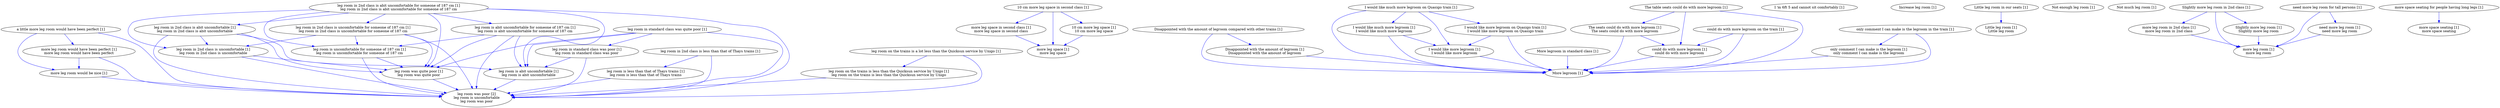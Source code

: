 digraph collapsedGraph {
"leg room was poor [2]\nleg room is uncomfortable\nleg room was poor""10 cm more leg space in second class [1]""more leg space in second class [1]\nmore leg space in second class""more leg space [1]\nmore leg space""10 cm more leg space [1]\n10 cm more leg space""Disappointed with the amount of legroom compared with other trains [1]""Disappointed with the amount of legroom [1]\nDisappointed with the amount of legroom""I 'm 6ft 5 and cannot sit comfortably [1]""I would like much more legroom on Quasigo train [1]""I would like more legroom on Quasigo train [1]\nI would like more legroom on Quasigo train""I would like more legroom [1]\nI would like more legroom""I would like much more legroom [1]\nI would like much more legroom""Increase leg room [1]""Little leg room in our seats [1]""Little leg room [1]\nLittle leg room""More legroom [1]""More legroom in standard class [1]""Not enough leg room [1]""Not much leg room [1]""Slightly more leg room in 2nd class [1]""more leg room in 2nd class [1]\nmore leg room in 2nd class""more leg room [1]\nmore leg room""Slightly more leg room [1]\nSlightly more leg room""The table seats could do with more legroom [1]""The seats could do with more legroom [1]\nThe seats could do with more legroom""a little more leg room would have been perfect [1]""more leg room would have been perfect [1]\nmore leg room would have been perfect""could do with more legroom on the train [1]""could do with more legroom [1]\ncould do with more legroom""leg room in 2nd class is abit uncomfortable for someone of 187 cm [1]\nleg room in 2nd class is abit uncomfortable for someone of 187 cm""leg room is abit uncomfortable for someone of 187 cm [1]\nleg room is abit uncomfortable for someone of 187 cm""leg room is abit uncomfortable [1]\nleg room is abit uncomfortable""leg room is uncomfortable for someone of 187 cm [1]\nleg room is uncomfortable for someone of 187 cm""leg room in 2nd class is abit uncomfortable [1]\nleg room in 2nd class is abit uncomfortable""leg room in 2nd class is uncomfortable [1]\nleg room in 2nd class is uncomfortable""leg room in 2nd class is uncomfortable for someone of 187 cm [1]\nleg room in 2nd class is uncomfortable for someone of 187 cm""leg room in 2nd class is less than that of Thays trains [1]""leg room is less than that of Thays trains [1]\nleg room is less than that of Thays trains""leg room in standard class was quite poor [1]""leg room in standard class was poor [1]\nleg room in standard class was poor""leg room was quite poor [1]\nleg room was quite poor""leg room on the trains is a lot less than the Quicksun service by Unigo [1]""leg room on the trains is less than the Quicksun service by Unigo [1]\nleg room on the trains is less than the Quicksun service by Unigo""more leg room would be nice [1]""more space seating for people having long legs [1]""more space seating [1]\nmore space seating""need more leg room for tall persons [1]""need more leg room [1]\nneed more leg room""only comment I can make is the legroom in the train [1]""only comment I can make is the legroom [1]\nonly comment I can make is the legroom""more leg room would have been perfect [1]\nmore leg room would have been perfect" -> "leg room was poor [2]\nleg room is uncomfortable\nleg room was poor" [color=blue]
"only comment I can make is the legroom in the train [1]" -> "More legroom [1]" [color=blue]
"leg room in standard class was poor [1]\nleg room in standard class was poor" -> "leg room was poor [2]\nleg room is uncomfortable\nleg room was poor" [color=blue]
"leg room in 2nd class is abit uncomfortable [1]\nleg room in 2nd class is abit uncomfortable" -> "leg room was poor [2]\nleg room is uncomfortable\nleg room was poor" [color=blue]
"leg room on the trains is less than the Quicksun service by Unigo [1]\nleg room on the trains is less than the Quicksun service by Unigo" -> "leg room was poor [2]\nleg room is uncomfortable\nleg room was poor" [color=blue]
"I would like much more legroom on Quasigo train [1]" -> "More legroom [1]" [color=blue]
"The table seats could do with more legroom [1]" -> "More legroom [1]" [color=blue]
"leg room on the trains is a lot less than the Quicksun service by Unigo [1]" -> "leg room was poor [2]\nleg room is uncomfortable\nleg room was poor" [color=blue]
"leg room in 2nd class is abit uncomfortable for someone of 187 cm [1]\nleg room in 2nd class is abit uncomfortable for someone of 187 cm" -> "leg room was poor [2]\nleg room is uncomfortable\nleg room was poor" [color=blue]
"need more leg room [1]\nneed more leg room" -> "more leg room [1]\nmore leg room" [color=blue]
"leg room is uncomfortable for someone of 187 cm [1]\nleg room is uncomfortable for someone of 187 cm" -> "leg room was quite poor [1]\nleg room was quite poor" [color=blue]
"leg room is abit uncomfortable for someone of 187 cm [1]\nleg room is abit uncomfortable for someone of 187 cm" -> "leg room was poor [2]\nleg room is uncomfortable\nleg room was poor" [color=blue]
"The table seats could do with more legroom [1]" -> "could do with more legroom [1]\ncould do with more legroom" [color=blue]
"leg room in 2nd class is uncomfortable [1]\nleg room in 2nd class is uncomfortable" -> "leg room was quite poor [1]\nleg room was quite poor" [color=blue]
"leg room in 2nd class is uncomfortable for someone of 187 cm [1]\nleg room in 2nd class is uncomfortable for someone of 187 cm" -> "leg room was poor [2]\nleg room is uncomfortable\nleg room was poor" [color=blue]
"more leg room would be nice [1]" -> "leg room was poor [2]\nleg room is uncomfortable\nleg room was poor" [color=blue]
"leg room is less than that of Thays trains [1]\nleg room is less than that of Thays trains" -> "leg room was poor [2]\nleg room is uncomfortable\nleg room was poor" [color=blue]
"I would like much more legroom [1]\nI would like much more legroom" -> "More legroom [1]" [color=blue]
"The seats could do with more legroom [1]\nThe seats could do with more legroom" -> "More legroom [1]" [color=blue]
"leg room was quite poor [1]\nleg room was quite poor" -> "leg room was poor [2]\nleg room is uncomfortable\nleg room was poor" [color=blue]
"leg room is uncomfortable for someone of 187 cm [1]\nleg room is uncomfortable for someone of 187 cm" -> "leg room was poor [2]\nleg room is uncomfortable\nleg room was poor" [color=blue]
"leg room in standard class was quite poor [1]" -> "leg room is abit uncomfortable [1]\nleg room is abit uncomfortable" [color=blue]
"leg room in 2nd class is uncomfortable for someone of 187 cm [1]\nleg room in 2nd class is uncomfortable for someone of 187 cm" -> "leg room was quite poor [1]\nleg room was quite poor" [color=blue]
"leg room in standard class was quite poor [1]" -> "leg room was poor [2]\nleg room is uncomfortable\nleg room was poor" [color=blue]
"leg room in 2nd class is less than that of Thays trains [1]" -> "leg room was poor [2]\nleg room is uncomfortable\nleg room was poor" [color=blue]
"need more leg room for tall persons [1]" -> "more leg room [1]\nmore leg room" [color=blue]
"Disappointed with the amount of legroom compared with other trains [1]" -> "More legroom [1]" [color=blue]
"I would like more legroom on Quasigo train [1]\nI would like more legroom on Quasigo train" -> "More legroom [1]" [color=blue]
"a little more leg room would have been perfect [1]" -> "more leg room would be nice [1]" [color=blue]
"could do with more legroom on the train [1]" -> "More legroom [1]" [color=blue]
"I would like more legroom [1]\nI would like more legroom" -> "More legroom [1]" [color=blue]
"leg room in 2nd class is uncomfortable [1]\nleg room in 2nd class is uncomfortable" -> "leg room was poor [2]\nleg room is uncomfortable\nleg room was poor" [color=blue]
"could do with more legroom [1]\ncould do with more legroom" -> "More legroom [1]" [color=blue]
"leg room is abit uncomfortable [1]\nleg room is abit uncomfortable" -> "leg room was poor [2]\nleg room is uncomfortable\nleg room was poor" [color=blue]
"only comment I can make is the legroom [1]\nonly comment I can make is the legroom" -> "More legroom [1]" [color=blue]
"more leg room would have been perfect [1]\nmore leg room would have been perfect" -> "more leg room would be nice [1]" [color=blue]
"leg room is abit uncomfortable for someone of 187 cm [1]\nleg room is abit uncomfortable for someone of 187 cm" -> "leg room was quite poor [1]\nleg room was quite poor" [color=blue]
"The seats could do with more legroom [1]\nThe seats could do with more legroom" -> "could do with more legroom [1]\ncould do with more legroom" [color=blue]
"a little more leg room would have been perfect [1]" -> "leg room was poor [2]\nleg room is uncomfortable\nleg room was poor" [color=blue]
"leg room in standard class was poor [1]\nleg room in standard class was poor" -> "leg room is abit uncomfortable [1]\nleg room is abit uncomfortable" [color=blue]
"leg room in 2nd class is abit uncomfortable for someone of 187 cm [1]\nleg room in 2nd class is abit uncomfortable for someone of 187 cm" -> "leg room was quite poor [1]\nleg room was quite poor" [color=blue]
"Disappointed with the amount of legroom [1]\nDisappointed with the amount of legroom" -> "More legroom [1]" [color=blue]
"10 cm more leg space in second class [1]" -> "more leg space in second class [1]\nmore leg space in second class" [color=blue]
"more leg space in second class [1]\nmore leg space in second class" -> "more leg space [1]\nmore leg space" [color=blue]
"10 cm more leg space in second class [1]" -> "10 cm more leg space [1]\n10 cm more leg space" [color=blue]
"10 cm more leg space [1]\n10 cm more leg space" -> "more leg space [1]\nmore leg space" [color=blue]
"10 cm more leg space in second class [1]" -> "more leg space [1]\nmore leg space" [color=blue]
"Disappointed with the amount of legroom compared with other trains [1]" -> "Disappointed with the amount of legroom [1]\nDisappointed with the amount of legroom" [color=blue]
"I would like much more legroom on Quasigo train [1]" -> "I would like more legroom on Quasigo train [1]\nI would like more legroom on Quasigo train" [color=blue]
"I would like more legroom on Quasigo train [1]\nI would like more legroom on Quasigo train" -> "I would like more legroom [1]\nI would like more legroom" [color=blue]
"I would like much more legroom on Quasigo train [1]" -> "I would like much more legroom [1]\nI would like much more legroom" [color=blue]
"I would like much more legroom [1]\nI would like much more legroom" -> "I would like more legroom [1]\nI would like more legroom" [color=blue]
"I would like much more legroom on Quasigo train [1]" -> "I would like more legroom [1]\nI would like more legroom" [color=blue]
"Little leg room in our seats [1]" -> "Little leg room [1]\nLittle leg room" [color=blue]
"More legroom in standard class [1]" -> "More legroom [1]" [color=blue]
"Slightly more leg room in 2nd class [1]" -> "more leg room in 2nd class [1]\nmore leg room in 2nd class" [color=blue]
"more leg room in 2nd class [1]\nmore leg room in 2nd class" -> "more leg room [1]\nmore leg room" [color=blue]
"Slightly more leg room in 2nd class [1]" -> "Slightly more leg room [1]\nSlightly more leg room" [color=blue]
"Slightly more leg room [1]\nSlightly more leg room" -> "more leg room [1]\nmore leg room" [color=blue]
"Slightly more leg room in 2nd class [1]" -> "more leg room [1]\nmore leg room" [color=blue]
"The table seats could do with more legroom [1]" -> "The seats could do with more legroom [1]\nThe seats could do with more legroom" [color=blue]
"a little more leg room would have been perfect [1]" -> "more leg room would have been perfect [1]\nmore leg room would have been perfect" [color=blue]
"could do with more legroom on the train [1]" -> "could do with more legroom [1]\ncould do with more legroom" [color=blue]
"leg room in 2nd class is abit uncomfortable for someone of 187 cm [1]\nleg room in 2nd class is abit uncomfortable for someone of 187 cm" -> "leg room is abit uncomfortable for someone of 187 cm [1]\nleg room is abit uncomfortable for someone of 187 cm" [color=blue]
"leg room is abit uncomfortable for someone of 187 cm [1]\nleg room is abit uncomfortable for someone of 187 cm" -> "leg room is abit uncomfortable [1]\nleg room is abit uncomfortable" [color=blue]
"leg room is abit uncomfortable for someone of 187 cm [1]\nleg room is abit uncomfortable for someone of 187 cm" -> "leg room is uncomfortable for someone of 187 cm [1]\nleg room is uncomfortable for someone of 187 cm" [color=blue]
"leg room in 2nd class is abit uncomfortable for someone of 187 cm [1]\nleg room in 2nd class is abit uncomfortable for someone of 187 cm" -> "leg room in 2nd class is abit uncomfortable [1]\nleg room in 2nd class is abit uncomfortable" [color=blue]
"leg room in 2nd class is abit uncomfortable [1]\nleg room in 2nd class is abit uncomfortable" -> "leg room is abit uncomfortable [1]\nleg room is abit uncomfortable" [color=blue]
"leg room in 2nd class is abit uncomfortable [1]\nleg room in 2nd class is abit uncomfortable" -> "leg room in 2nd class is uncomfortable [1]\nleg room in 2nd class is uncomfortable" [color=blue]
"leg room in 2nd class is abit uncomfortable for someone of 187 cm [1]\nleg room in 2nd class is abit uncomfortable for someone of 187 cm" -> "leg room in 2nd class is uncomfortable for someone of 187 cm [1]\nleg room in 2nd class is uncomfortable for someone of 187 cm" [color=blue]
"leg room in 2nd class is uncomfortable for someone of 187 cm [1]\nleg room in 2nd class is uncomfortable for someone of 187 cm" -> "leg room is uncomfortable for someone of 187 cm [1]\nleg room is uncomfortable for someone of 187 cm" [color=blue]
"leg room in 2nd class is uncomfortable for someone of 187 cm [1]\nleg room in 2nd class is uncomfortable for someone of 187 cm" -> "leg room in 2nd class is uncomfortable [1]\nleg room in 2nd class is uncomfortable" [color=blue]
"leg room in 2nd class is abit uncomfortable for someone of 187 cm [1]\nleg room in 2nd class is abit uncomfortable for someone of 187 cm" -> "leg room is uncomfortable for someone of 187 cm [1]\nleg room is uncomfortable for someone of 187 cm" [color=blue]
"leg room in 2nd class is abit uncomfortable for someone of 187 cm [1]\nleg room in 2nd class is abit uncomfortable for someone of 187 cm" -> "leg room is abit uncomfortable [1]\nleg room is abit uncomfortable" [color=blue]
"leg room in 2nd class is abit uncomfortable for someone of 187 cm [1]\nleg room in 2nd class is abit uncomfortable for someone of 187 cm" -> "leg room in 2nd class is uncomfortable [1]\nleg room in 2nd class is uncomfortable" [color=blue]
"leg room in 2nd class is less than that of Thays trains [1]" -> "leg room is less than that of Thays trains [1]\nleg room is less than that of Thays trains" [color=blue]
"leg room in standard class was quite poor [1]" -> "leg room in standard class was poor [1]\nleg room in standard class was poor" [color=blue]
"leg room in standard class was quite poor [1]" -> "leg room was quite poor [1]\nleg room was quite poor" [color=blue]
"leg room on the trains is a lot less than the Quicksun service by Unigo [1]" -> "leg room on the trains is less than the Quicksun service by Unigo [1]\nleg room on the trains is less than the Quicksun service by Unigo" [color=blue]
"more space seating for people having long legs [1]" -> "more space seating [1]\nmore space seating" [color=blue]
"need more leg room for tall persons [1]" -> "need more leg room [1]\nneed more leg room" [color=blue]
"only comment I can make is the legroom in the train [1]" -> "only comment I can make is the legroom [1]\nonly comment I can make is the legroom" [color=blue]
"leg room in 2nd class is abit uncomfortable [1]\nleg room in 2nd class is abit uncomfortable" -> "leg room was quite poor [1]\nleg room was quite poor" [color=blue]
}